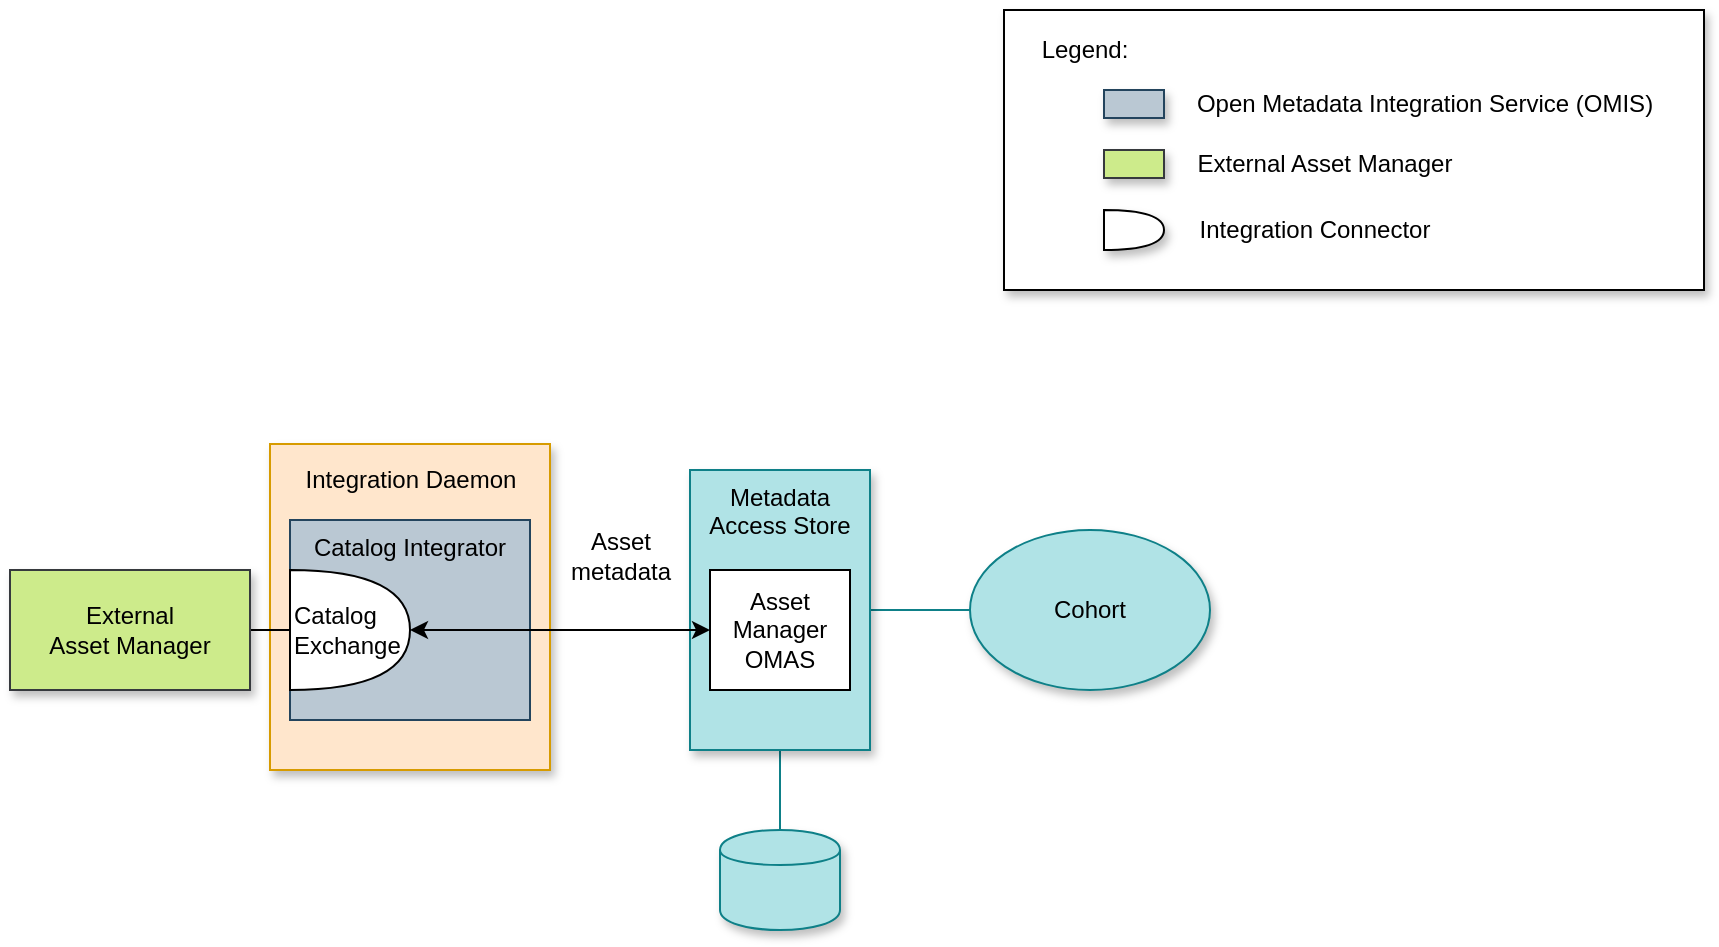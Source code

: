 <mxfile version="16.1.2" type="device" pages="3"><diagram id="61qIgH9j_YCF5ab5wzfO" name="external-asset-manager"><mxGraphModel dx="1106" dy="773" grid="1" gridSize="10" guides="1" tooltips="1" connect="1" arrows="1" fold="1" page="1" pageScale="1" pageWidth="827" pageHeight="1169" math="0" shadow="0"><root><mxCell id="2-bj7Pg8ZbFXH1XQRGiE-0"/><mxCell id="2-bj7Pg8ZbFXH1XQRGiE-1" parent="2-bj7Pg8ZbFXH1XQRGiE-0"/><mxCell id="2-bj7Pg8ZbFXH1XQRGiE-78" value="" style="rounded=0;whiteSpace=wrap;html=1;align=right;shadow=1;" vertex="1" parent="2-bj7Pg8ZbFXH1XQRGiE-1"><mxGeometry x="597" y="310" width="350" height="140" as="geometry"/></mxCell><mxCell id="2-bj7Pg8ZbFXH1XQRGiE-79" value="Cohort" style="ellipse;whiteSpace=wrap;html=1;fillColor=#b0e3e6;strokeColor=#0e8088;shadow=1;" vertex="1" parent="2-bj7Pg8ZbFXH1XQRGiE-1"><mxGeometry x="580" y="570" width="120" height="80" as="geometry"/></mxCell><mxCell id="2-bj7Pg8ZbFXH1XQRGiE-82" style="edgeStyle=orthogonalEdgeStyle;rounded=0;orthogonalLoop=1;jettySize=auto;html=1;exitX=0.5;exitY=0;exitDx=0;exitDy=0;entryX=0.5;entryY=1;entryDx=0;entryDy=0;endArrow=none;endFill=0;fillColor=#b0e3e6;strokeColor=#0e8088;" edge="1" parent="2-bj7Pg8ZbFXH1XQRGiE-1" source="2-bj7Pg8ZbFXH1XQRGiE-83" target="2-bj7Pg8ZbFXH1XQRGiE-85"><mxGeometry relative="1" as="geometry"/></mxCell><mxCell id="2-bj7Pg8ZbFXH1XQRGiE-83" value="" style="shape=cylinder;whiteSpace=wrap;html=1;boundedLbl=1;backgroundOutline=1;fillColor=#b0e3e6;strokeColor=#0e8088;shadow=1;" vertex="1" parent="2-bj7Pg8ZbFXH1XQRGiE-1"><mxGeometry x="455" y="720" width="60" height="50" as="geometry"/></mxCell><mxCell id="2-bj7Pg8ZbFXH1XQRGiE-84" style="edgeStyle=none;rounded=0;orthogonalLoop=1;jettySize=auto;html=1;exitX=1;exitY=0.5;exitDx=0;exitDy=0;entryX=0;entryY=0.5;entryDx=0;entryDy=0;endArrow=none;endFill=0;fillColor=#b0e3e6;strokeColor=#0e8088;" edge="1" parent="2-bj7Pg8ZbFXH1XQRGiE-1" source="2-bj7Pg8ZbFXH1XQRGiE-85" target="2-bj7Pg8ZbFXH1XQRGiE-79"><mxGeometry relative="1" as="geometry"/></mxCell><mxCell id="2-bj7Pg8ZbFXH1XQRGiE-85" value="Metadata Access Store" style="rounded=0;whiteSpace=wrap;html=1;verticalAlign=top;fillColor=#b0e3e6;strokeColor=#0e8088;shadow=1;" vertex="1" parent="2-bj7Pg8ZbFXH1XQRGiE-1"><mxGeometry x="440" y="540" width="90" height="140" as="geometry"/></mxCell><mxCell id="2-bj7Pg8ZbFXH1XQRGiE-86" value="Asset&lt;br&gt;Manager&lt;br&gt;OMAS" style="rounded=0;whiteSpace=wrap;html=1;" vertex="1" parent="2-bj7Pg8ZbFXH1XQRGiE-1"><mxGeometry x="450" y="590" width="70" height="60" as="geometry"/></mxCell><mxCell id="2-bj7Pg8ZbFXH1XQRGiE-87" value="" style="rounded=0;whiteSpace=wrap;html=1;fillColor=#ffe6cc;strokeColor=#d79b00;shadow=1;" vertex="1" parent="2-bj7Pg8ZbFXH1XQRGiE-1"><mxGeometry x="230" y="527" width="140" height="163" as="geometry"/></mxCell><mxCell id="2-bj7Pg8ZbFXH1XQRGiE-88" style="edgeStyle=none;rounded=0;orthogonalLoop=1;jettySize=auto;html=1;entryX=0;entryY=0.5;entryDx=0;entryDy=0;entryPerimeter=0;endArrow=none;endFill=0;" edge="1" parent="2-bj7Pg8ZbFXH1XQRGiE-1" source="2-bj7Pg8ZbFXH1XQRGiE-89" target="2-bj7Pg8ZbFXH1XQRGiE-92"><mxGeometry relative="1" as="geometry"/></mxCell><mxCell id="2-bj7Pg8ZbFXH1XQRGiE-89" value="External&lt;br&gt;Asset Manager" style="rounded=0;whiteSpace=wrap;html=1;fillColor=#cdeb8b;strokeColor=#36393d;shadow=1;" vertex="1" parent="2-bj7Pg8ZbFXH1XQRGiE-1"><mxGeometry x="100" y="590" width="120" height="60" as="geometry"/></mxCell><mxCell id="2-bj7Pg8ZbFXH1XQRGiE-90" value="Catalog Integrator" style="rounded=0;whiteSpace=wrap;html=1;verticalAlign=top;fillColor=#bac8d3;strokeColor=#23445d;" vertex="1" parent="2-bj7Pg8ZbFXH1XQRGiE-1"><mxGeometry x="240" y="565" width="120" height="100" as="geometry"/></mxCell><mxCell id="2-bj7Pg8ZbFXH1XQRGiE-91" style="edgeStyle=orthogonalEdgeStyle;rounded=0;orthogonalLoop=1;jettySize=auto;html=1;exitX=1;exitY=0.5;exitDx=0;exitDy=0;exitPerimeter=0;entryX=0;entryY=0.5;entryDx=0;entryDy=0;endArrow=classic;endFill=1;startArrow=classic;startFill=1;" edge="1" parent="2-bj7Pg8ZbFXH1XQRGiE-1" source="2-bj7Pg8ZbFXH1XQRGiE-92" target="2-bj7Pg8ZbFXH1XQRGiE-86"><mxGeometry relative="1" as="geometry"><mxPoint x="450" y="603" as="targetPoint"/></mxGeometry></mxCell><mxCell id="2-bj7Pg8ZbFXH1XQRGiE-92" value="Catalog&lt;br&gt;Exchange" style="shape=or;whiteSpace=wrap;html=1;align=left;" vertex="1" parent="2-bj7Pg8ZbFXH1XQRGiE-1"><mxGeometry x="240" y="590" width="60" height="60" as="geometry"/></mxCell><mxCell id="2-bj7Pg8ZbFXH1XQRGiE-93" value="Asset&lt;br&gt;metadata" style="text;html=1;align=center;verticalAlign=middle;resizable=0;points=[];;autosize=1;" vertex="1" parent="2-bj7Pg8ZbFXH1XQRGiE-1"><mxGeometry x="370" y="568" width="70" height="30" as="geometry"/></mxCell><mxCell id="2-bj7Pg8ZbFXH1XQRGiE-95" value="Integration Daemon" style="text;html=1;align=center;verticalAlign=middle;resizable=0;points=[];;autosize=1;" vertex="1" parent="2-bj7Pg8ZbFXH1XQRGiE-1"><mxGeometry x="240" y="535" width="120" height="20" as="geometry"/></mxCell><mxCell id="2-bj7Pg8ZbFXH1XQRGiE-102" value="" style="shape=or;whiteSpace=wrap;html=1;align=left;shadow=1;" vertex="1" parent="2-bj7Pg8ZbFXH1XQRGiE-1"><mxGeometry x="647" y="410" width="30" height="20" as="geometry"/></mxCell><mxCell id="2-bj7Pg8ZbFXH1XQRGiE-103" value="Integration Connector" style="text;html=1;align=center;verticalAlign=middle;resizable=0;points=[];autosize=1;shadow=1;" vertex="1" parent="2-bj7Pg8ZbFXH1XQRGiE-1"><mxGeometry x="687" y="410" width="130" height="20" as="geometry"/></mxCell><mxCell id="2-bj7Pg8ZbFXH1XQRGiE-104" value="" style="rounded=0;whiteSpace=wrap;html=1;fillColor=#cdeb8b;strokeColor=#36393d;shadow=1;" vertex="1" parent="2-bj7Pg8ZbFXH1XQRGiE-1"><mxGeometry x="647" y="380" width="30" height="14" as="geometry"/></mxCell><mxCell id="2-bj7Pg8ZbFXH1XQRGiE-105" value="External Asset Manager" style="text;html=1;align=center;verticalAlign=middle;resizable=0;points=[];autosize=1;shadow=1;" vertex="1" parent="2-bj7Pg8ZbFXH1XQRGiE-1"><mxGeometry x="687" y="377" width="140" height="20" as="geometry"/></mxCell><mxCell id="2-bj7Pg8ZbFXH1XQRGiE-106" value="" style="rounded=0;whiteSpace=wrap;html=1;verticalAlign=top;fillColor=#bac8d3;strokeColor=#23445d;shadow=1;" vertex="1" parent="2-bj7Pg8ZbFXH1XQRGiE-1"><mxGeometry x="647" y="350" width="30" height="14" as="geometry"/></mxCell><mxCell id="2-bj7Pg8ZbFXH1XQRGiE-107" value="Open Metadata Integration Service (OMIS)" style="text;html=1;align=center;verticalAlign=middle;resizable=0;points=[];autosize=1;shadow=1;" vertex="1" parent="2-bj7Pg8ZbFXH1XQRGiE-1"><mxGeometry x="687" y="347" width="240" height="20" as="geometry"/></mxCell><mxCell id="2-bj7Pg8ZbFXH1XQRGiE-108" value="Legend:" style="text;html=1;align=center;verticalAlign=middle;resizable=0;points=[];autosize=1;shadow=1;" vertex="1" parent="2-bj7Pg8ZbFXH1XQRGiE-1"><mxGeometry x="607" y="320" width="60" height="20" as="geometry"/></mxCell></root></mxGraphModel></diagram><diagram id="NTIzl_c-cw8g8w2PrIPx" name="one-to-many-mapping"><mxGraphModel dx="1106" dy="773" grid="1" gridSize="10" guides="1" tooltips="1" connect="1" arrows="1" fold="1" page="1" pageScale="1" pageWidth="827" pageHeight="1169" math="0" shadow="0"><root><mxCell id="0"/><mxCell id="1" parent="0"/><mxCell id="3WAn5p7mUv7_2XP0ayZY-3" value="" style="ellipse;shape=cloud;whiteSpace=wrap;html=1;align=left;verticalAlign=top;fillColor=#d5e8d4;strokeColor=#82b366;shadow=1;" parent="1" vertex="1"><mxGeometry x="9" y="95" width="330" height="280" as="geometry"/></mxCell><mxCell id="3WAn5p7mUv7_2XP0ayZY-1" value="Database" style="rounded=0;whiteSpace=wrap;html=1;fontStyle=1" parent="1" vertex="1"><mxGeometry x="89" y="175" width="120" height="20" as="geometry"/></mxCell><mxCell id="3WAn5p7mUv7_2XP0ayZY-8" style="edgeStyle=orthogonalEdgeStyle;rounded=0;orthogonalLoop=1;jettySize=auto;html=1;exitX=0.25;exitY=1;exitDx=0;exitDy=0;entryX=0;entryY=0.5;entryDx=0;entryDy=0;" parent="1" source="3WAn5p7mUv7_2XP0ayZY-2" target="3WAn5p7mUv7_2XP0ayZY-7" edge="1"><mxGeometry relative="1" as="geometry"/></mxCell><mxCell id="3WAn5p7mUv7_2XP0ayZY-2" value="id: 123&lt;br&gt;name : database1&lt;br&gt;abbreviation : db1" style="rounded=0;whiteSpace=wrap;html=1;align=left;" parent="1" vertex="1"><mxGeometry x="89" y="195" width="120" height="50" as="geometry"/></mxCell><mxCell id="3WAn5p7mUv7_2XP0ayZY-4" value="AssetManager" style="rounded=0;whiteSpace=wrap;html=1;align=center;fontStyle=1;fillColor=#fff2cc;strokeColor=#d6b656;" parent="1" vertex="1"><mxGeometry x="489" y="125" width="140" height="20" as="geometry"/></mxCell><mxCell id="3WAn5p7mUv7_2XP0ayZY-11" style="edgeStyle=orthogonalEdgeStyle;rounded=0;orthogonalLoop=1;jettySize=auto;html=1;entryX=0.75;entryY=0;entryDx=0;entryDy=0;endArrow=none;endFill=0;fillColor=#fff2cc;strokeColor=#d6b656;" parent="1" source="3WAn5p7mUv7_2XP0ayZY-5" target="3WAn5p7mUv7_2XP0ayZY-9" edge="1"><mxGeometry relative="1" as="geometry"/></mxCell><mxCell id="3WAn5p7mUv7_2XP0ayZY-5" value="myCatalog" style="rounded=0;whiteSpace=wrap;html=1;align=center;fillColor=#fff2cc;strokeColor=#d6b656;" parent="1" vertex="1"><mxGeometry x="489" y="145" width="140" height="60" as="geometry"/></mxCell><mxCell id="3WAn5p7mUv7_2XP0ayZY-6" value="Table" style="rounded=0;whiteSpace=wrap;html=1;fontStyle=1" parent="1" vertex="1"><mxGeometry x="149" y="255" width="120" height="20" as="geometry"/></mxCell><mxCell id="3WAn5p7mUv7_2XP0ayZY-7" value="id: 456&lt;br&gt;name : db1:table1" style="rounded=0;whiteSpace=wrap;html=1;align=left;" parent="1" vertex="1"><mxGeometry x="149" y="275" width="120" height="40" as="geometry"/></mxCell><mxCell id="3WAn5p7mUv7_2XP0ayZY-9" value="ExternalIdentifier" style="rounded=0;whiteSpace=wrap;html=1;align=center;fontStyle=1;fillColor=#fff2cc;strokeColor=#d6b656;" parent="1" vertex="1"><mxGeometry x="429" y="255" width="120" height="20" as="geometry"/></mxCell><mxCell id="3i_hyOnJd9itfyXoSEDO-1" style="edgeStyle=orthogonalEdgeStyle;rounded=0;orthogonalLoop=1;jettySize=auto;html=1;exitX=0.75;exitY=1;exitDx=0;exitDy=0;fillColor=#fff2cc;strokeColor=#d6b656;endArrow=none;endFill=0;entryX=0.5;entryY=0;entryDx=0;entryDy=0;" parent="1" source="3WAn5p7mUv7_2XP0ayZY-10" target="3WAn5p7mUv7_2XP0ayZY-18" edge="1"><mxGeometry relative="1" as="geometry"><Array as="points"><mxPoint x="519" y="355"/><mxPoint x="605" y="355"/></Array></mxGeometry></mxCell><mxCell id="3i_hyOnJd9itfyXoSEDO-2" style="edgeStyle=orthogonalEdgeStyle;rounded=0;orthogonalLoop=1;jettySize=auto;html=1;exitX=0.25;exitY=1;exitDx=0;exitDy=0;endArrow=none;endFill=0;fillColor=#fff2cc;strokeColor=#d6b656;entryX=0.75;entryY=0;entryDx=0;entryDy=0;" parent="1" source="3WAn5p7mUv7_2XP0ayZY-10" target="3i_hyOnJd9itfyXoSEDO-3" edge="1"><mxGeometry relative="1" as="geometry"><mxPoint x="299" y="405" as="targetPoint"/><Array as="points"><mxPoint x="459" y="345"/><mxPoint x="327" y="345"/></Array></mxGeometry></mxCell><mxCell id="3WAn5p7mUv7_2XP0ayZY-10" value="123" style="rounded=0;whiteSpace=wrap;html=1;align=center;fillColor=#fff2cc;strokeColor=#d6b656;" parent="1" vertex="1"><mxGeometry x="429" y="275" width="120" height="40" as="geometry"/></mxCell><mxCell id="3WAn5p7mUv7_2XP0ayZY-12" style="edgeStyle=orthogonalEdgeStyle;rounded=0;orthogonalLoop=1;jettySize=auto;html=1;exitX=0.5;exitY=1;exitDx=0;exitDy=0;entryX=0.25;entryY=0;entryDx=0;entryDy=0;endArrow=none;endFill=0;fillColor=#fff2cc;strokeColor=#d6b656;" parent="1" source="3WAn5p7mUv7_2XP0ayZY-5" target="3WAn5p7mUv7_2XP0ayZY-13" edge="1"><mxGeometry relative="1" as="geometry"><mxPoint x="659" y="205" as="sourcePoint"/></mxGeometry></mxCell><mxCell id="3WAn5p7mUv7_2XP0ayZY-13" value="ExternalIdentifier" style="rounded=0;whiteSpace=wrap;html=1;align=center;fontStyle=1;fillColor=#fff2cc;strokeColor=#d6b656;" parent="1" vertex="1"><mxGeometry x="569" y="255" width="120" height="20" as="geometry"/></mxCell><mxCell id="3WAn5p7mUv7_2XP0ayZY-23" style="edgeStyle=orthogonalEdgeStyle;rounded=0;orthogonalLoop=1;jettySize=auto;html=1;exitX=0.75;exitY=1;exitDx=0;exitDy=0;entryX=0.5;entryY=0;entryDx=0;entryDy=0;endArrow=none;endFill=0;fillColor=#fff2cc;strokeColor=#d6b656;" parent="1" source="3WAn5p7mUv7_2XP0ayZY-14" target="3WAn5p7mUv7_2XP0ayZY-21" edge="1"><mxGeometry relative="1" as="geometry"/></mxCell><mxCell id="3WAn5p7mUv7_2XP0ayZY-14" value="456" style="rounded=0;whiteSpace=wrap;html=1;align=center;fillColor=#fff2cc;strokeColor=#d6b656;" parent="1" vertex="1"><mxGeometry x="569" y="275" width="120" height="40" as="geometry"/></mxCell><mxCell id="3WAn5p7mUv7_2XP0ayZY-20" style="edgeStyle=orthogonalEdgeStyle;rounded=0;orthogonalLoop=1;jettySize=auto;html=1;exitX=0.5;exitY=0;exitDx=0;exitDy=0;entryX=0.5;entryY=1;entryDx=0;entryDy=0;endArrow=none;endFill=0;fillColor=#fff2cc;strokeColor=#d6b656;" parent="1" source="3WAn5p7mUv7_2XP0ayZY-15" target="3WAn5p7mUv7_2XP0ayZY-10" edge="1"><mxGeometry relative="1" as="geometry"><Array as="points"><mxPoint x="489" y="415"/></Array></mxGeometry></mxCell><mxCell id="3WAn5p7mUv7_2XP0ayZY-15" value="DeployedDatabaseSchema" style="rounded=0;whiteSpace=wrap;html=1;fontStyle=1;fillColor=#dae8fc;strokeColor=#6c8ebf;" parent="1" vertex="1"><mxGeometry x="406" y="415" width="170" height="20" as="geometry"/></mxCell><mxCell id="3WAn5p7mUv7_2XP0ayZY-16" style="edgeStyle=orthogonalEdgeStyle;rounded=0;orthogonalLoop=1;jettySize=auto;html=1;exitX=0.25;exitY=1;exitDx=0;exitDy=0;entryX=0;entryY=0.5;entryDx=0;entryDy=0;endArrow=none;endFill=0;fillColor=#e1d5e7;strokeColor=#9673a6;" parent="1" source="3WAn5p7mUv7_2XP0ayZY-17" target="3WAn5p7mUv7_2XP0ayZY-19" edge="1"><mxGeometry relative="1" as="geometry"/></mxCell><mxCell id="3i_hyOnJd9itfyXoSEDO-5" style="edgeStyle=orthogonalEdgeStyle;rounded=0;orthogonalLoop=1;jettySize=auto;html=1;exitX=0;exitY=0.5;exitDx=0;exitDy=0;entryX=1;entryY=0.5;entryDx=0;entryDy=0;endArrow=none;endFill=0;fillColor=#dae8fc;strokeColor=#6c8ebf;" parent="1" source="3WAn5p7mUv7_2XP0ayZY-17" target="3i_hyOnJd9itfyXoSEDO-4" edge="1"><mxGeometry relative="1" as="geometry"/></mxCell><mxCell id="3WAn5p7mUv7_2XP0ayZY-17" value="guid: 07275&lt;br&gt;qualifiedName : database1" style="rounded=0;whiteSpace=wrap;html=1;align=left;fillColor=#dae8fc;strokeColor=#6c8ebf;" parent="1" vertex="1"><mxGeometry x="406" y="435" width="170" height="50" as="geometry"/></mxCell><mxCell id="3WAn5p7mUv7_2XP0ayZY-18" value="RelationalDBSchemaType" style="rounded=0;whiteSpace=wrap;html=1;fontStyle=1;fillColor=#e1d5e7;strokeColor=#9673a6;" parent="1" vertex="1"><mxGeometry x="489" y="503" width="200" height="20" as="geometry"/></mxCell><mxCell id="3WAn5p7mUv7_2XP0ayZY-25" style="edgeStyle=orthogonalEdgeStyle;rounded=0;orthogonalLoop=1;jettySize=auto;html=1;exitX=1;exitY=0.5;exitDx=0;exitDy=0;entryX=0.5;entryY=1;entryDx=0;entryDy=0;endArrow=none;endFill=0;fillColor=#e1d5e7;strokeColor=#9673a6;" parent="1" source="3WAn5p7mUv7_2XP0ayZY-19" target="3WAn5p7mUv7_2XP0ayZY-22" edge="1"><mxGeometry relative="1" as="geometry"/></mxCell><mxCell id="3WAn5p7mUv7_2XP0ayZY-19" value="guid: 409088&lt;br&gt;qualifiedName : db1:schemaType" style="rounded=0;whiteSpace=wrap;html=1;align=left;fillColor=#e1d5e7;strokeColor=#9673a6;" parent="1" vertex="1"><mxGeometry x="489" y="523" width="200" height="50" as="geometry"/></mxCell><mxCell id="3WAn5p7mUv7_2XP0ayZY-21" value="RelationalTable" style="rounded=0;whiteSpace=wrap;html=1;fontStyle=1;fillColor=#e1d5e7;strokeColor=#9673a6;" parent="1" vertex="1"><mxGeometry x="629" y="415" width="190" height="20" as="geometry"/></mxCell><mxCell id="3WAn5p7mUv7_2XP0ayZY-22" value="guid: 203480&lt;br&gt;qualifiedName : database1:table1" style="rounded=0;whiteSpace=wrap;html=1;align=left;fillColor=#e1d5e7;strokeColor=#9673a6;" parent="1" vertex="1"><mxGeometry x="629" y="435" width="190" height="50" as="geometry"/></mxCell><mxCell id="3WAn5p7mUv7_2XP0ayZY-27" value="&lt;b&gt;Open metadata&lt;/b&gt;" style="text;html=1;align=center;verticalAlign=middle;resizable=0;points=[];autosize=1;" parent="1" vertex="1"><mxGeometry x="389" y="85" width="100" height="20" as="geometry"/></mxCell><mxCell id="3WAn5p7mUv7_2XP0ayZY-28" value="&lt;font face=&quot;helvetica&quot;&gt;&lt;b&gt;myCatalog&lt;/b&gt;&lt;/font&gt;" style="text;whiteSpace=wrap;html=1;" parent="1" vertex="1"><mxGeometry x="119" y="135" width="70" height="30" as="geometry"/></mxCell><mxCell id="3WAn5p7mUv7_2XP0ayZY-29" value="&lt;meta charset=&quot;utf-8&quot;&gt;&lt;b style=&quot;color: rgb(0, 0, 0); font-family: helvetica; font-size: 12px; font-style: normal; letter-spacing: normal; text-align: left; text-indent: 0px; text-transform: none; word-spacing: 0px; background-color: rgb(248, 249, 250);&quot;&gt;External Asset Manager: myCatalog&lt;/b&gt;" style="text;whiteSpace=wrap;html=1;" parent="1" vertex="1"><mxGeometry x="39" y="80" width="230" height="30" as="geometry"/></mxCell><mxCell id="3i_hyOnJd9itfyXoSEDO-3" value="GlossaryTerm" style="rounded=0;whiteSpace=wrap;html=1;fontStyle=1;fillColor=#b0e3e6;strokeColor=#0e8088;" parent="1" vertex="1"><mxGeometry x="139" y="415" width="230" height="20" as="geometry"/></mxCell><mxCell id="3i_hyOnJd9itfyXoSEDO-4" value="guid: 04920&lt;br&gt;qualifiedName : database1_supplement&lt;br&gt;abbreviation : db1" style="rounded=0;whiteSpace=wrap;html=1;align=left;fillColor=#b0e3e6;strokeColor=#0e8088;" parent="1" vertex="1"><mxGeometry x="139" y="435" width="230" height="50" as="geometry"/></mxCell></root></mxGraphModel></diagram><diagram name="many-to-one-mapping" id="N9-D2jFjG4wgA56Eu8Rx"><mxGraphModel dx="1106" dy="773" grid="1" gridSize="10" guides="1" tooltips="1" connect="1" arrows="1" fold="1" page="1" pageScale="1" pageWidth="827" pageHeight="1169" math="0" shadow="0"><root><mxCell id="tRr8dpZXgAs2R_YEJDFq-0"/><mxCell id="tRr8dpZXgAs2R_YEJDFq-1" parent="tRr8dpZXgAs2R_YEJDFq-0"/><mxCell id="tRr8dpZXgAs2R_YEJDFq-2" value="" style="ellipse;shape=cloud;whiteSpace=wrap;html=1;align=left;verticalAlign=top;fillColor=#d5e8d4;strokeColor=#82b366;shadow=1;" parent="tRr8dpZXgAs2R_YEJDFq-1" vertex="1"><mxGeometry x="40" y="90" width="330" height="280" as="geometry"/></mxCell><mxCell id="tRr8dpZXgAs2R_YEJDFq-3" value="BusinessTerm" style="rounded=0;whiteSpace=wrap;html=1;fontStyle=1" parent="tRr8dpZXgAs2R_YEJDFq-1" vertex="1"><mxGeometry x="120" y="170" width="140" height="20" as="geometry"/></mxCell><mxCell id="tRr8dpZXgAs2R_YEJDFq-4" style="edgeStyle=orthogonalEdgeStyle;rounded=0;orthogonalLoop=1;jettySize=auto;html=1;exitX=0.25;exitY=1;exitDx=0;exitDy=0;entryX=0;entryY=0.5;entryDx=0;entryDy=0;" parent="tRr8dpZXgAs2R_YEJDFq-1" source="tRr8dpZXgAs2R_YEJDFq-5" target="tRr8dpZXgAs2R_YEJDFq-10" edge="1"><mxGeometry relative="1" as="geometry"/></mxCell><mxCell id="tRr8dpZXgAs2R_YEJDFq-5" value="id: gt1&lt;br&gt;name : car manufacturer" style="rounded=0;whiteSpace=wrap;html=1;align=left;" parent="tRr8dpZXgAs2R_YEJDFq-1" vertex="1"><mxGeometry x="120" y="190" width="140" height="40" as="geometry"/></mxCell><mxCell id="tRr8dpZXgAs2R_YEJDFq-6" value="AssetManager" style="rounded=0;whiteSpace=wrap;html=1;align=center;fontStyle=1;fillColor=#fff2cc;strokeColor=#d6b656;" parent="tRr8dpZXgAs2R_YEJDFq-1" vertex="1"><mxGeometry x="520" y="120" width="140" height="20" as="geometry"/></mxCell><mxCell id="tRr8dpZXgAs2R_YEJDFq-7" style="edgeStyle=orthogonalEdgeStyle;rounded=0;orthogonalLoop=1;jettySize=auto;html=1;entryX=0.75;entryY=0;entryDx=0;entryDy=0;endArrow=none;endFill=0;fillColor=#fff2cc;strokeColor=#d6b656;" parent="tRr8dpZXgAs2R_YEJDFq-1" source="tRr8dpZXgAs2R_YEJDFq-8" target="tRr8dpZXgAs2R_YEJDFq-11" edge="1"><mxGeometry relative="1" as="geometry"><Array as="points"><mxPoint x="590" y="225"/><mxPoint x="520" y="225"/><mxPoint x="520" y="250"/></Array></mxGeometry></mxCell><mxCell id="tRr8dpZXgAs2R_YEJDFq-8" value="myCatalog" style="rounded=0;whiteSpace=wrap;html=1;align=center;fillColor=#fff2cc;strokeColor=#d6b656;" parent="tRr8dpZXgAs2R_YEJDFq-1" vertex="1"><mxGeometry x="520" y="140" width="140" height="60" as="geometry"/></mxCell><mxCell id="tRr8dpZXgAs2R_YEJDFq-9" value="Example" style="rounded=0;whiteSpace=wrap;html=1;fontStyle=1" parent="tRr8dpZXgAs2R_YEJDFq-1" vertex="1"><mxGeometry x="180" y="250" width="120" height="20" as="geometry"/></mxCell><mxCell id="tRr8dpZXgAs2R_YEJDFq-10" value="id : ex6&lt;br&gt;name : Volvo&amp;nbsp;" style="rounded=0;whiteSpace=wrap;html=1;align=left;" parent="tRr8dpZXgAs2R_YEJDFq-1" vertex="1"><mxGeometry x="180" y="270" width="120" height="40" as="geometry"/></mxCell><mxCell id="tRr8dpZXgAs2R_YEJDFq-11" value="ExternalIdentifier" style="rounded=0;whiteSpace=wrap;html=1;align=center;fontStyle=1;fillColor=#fff2cc;strokeColor=#d6b656;" parent="tRr8dpZXgAs2R_YEJDFq-1" vertex="1"><mxGeometry x="460" y="250" width="120" height="20" as="geometry"/></mxCell><mxCell id="tRr8dpZXgAs2R_YEJDFq-14" value="gt1" style="rounded=0;whiteSpace=wrap;html=1;align=center;fillColor=#fff2cc;strokeColor=#d6b656;" parent="tRr8dpZXgAs2R_YEJDFq-1" vertex="1"><mxGeometry x="460" y="270" width="120" height="40" as="geometry"/></mxCell><mxCell id="tRr8dpZXgAs2R_YEJDFq-15" style="edgeStyle=orthogonalEdgeStyle;rounded=0;orthogonalLoop=1;jettySize=auto;html=1;exitX=0.5;exitY=1;exitDx=0;exitDy=0;entryX=0.25;entryY=0;entryDx=0;entryDy=0;endArrow=none;endFill=0;fillColor=#fff2cc;strokeColor=#d6b656;" parent="tRr8dpZXgAs2R_YEJDFq-1" source="tRr8dpZXgAs2R_YEJDFq-8" target="tRr8dpZXgAs2R_YEJDFq-16" edge="1"><mxGeometry relative="1" as="geometry"><mxPoint x="690" y="200" as="sourcePoint"/><Array as="points"><mxPoint x="590" y="225"/><mxPoint x="660" y="225"/><mxPoint x="660" y="250"/></Array></mxGeometry></mxCell><mxCell id="tRr8dpZXgAs2R_YEJDFq-16" value="ExternalIdentifier" style="rounded=0;whiteSpace=wrap;html=1;align=center;fontStyle=1;fillColor=#fff2cc;strokeColor=#d6b656;" parent="tRr8dpZXgAs2R_YEJDFq-1" vertex="1"><mxGeometry x="600" y="250" width="120" height="20" as="geometry"/></mxCell><mxCell id="tRr8dpZXgAs2R_YEJDFq-18" value="ex6" style="rounded=0;whiteSpace=wrap;html=1;align=center;fillColor=#fff2cc;strokeColor=#d6b656;" parent="tRr8dpZXgAs2R_YEJDFq-1" vertex="1"><mxGeometry x="600" y="270" width="120" height="40" as="geometry"/></mxCell><mxCell id="tRr8dpZXgAs2R_YEJDFq-29" value="&lt;b&gt;Open metadata&lt;/b&gt;" style="text;html=1;align=center;verticalAlign=middle;resizable=0;points=[];autosize=1;" parent="tRr8dpZXgAs2R_YEJDFq-1" vertex="1"><mxGeometry x="420" y="80" width="100" height="20" as="geometry"/></mxCell><mxCell id="tRr8dpZXgAs2R_YEJDFq-30" value="&lt;font face=&quot;helvetica&quot;&gt;&lt;b&gt;myCatalog&lt;/b&gt;&lt;/font&gt;" style="text;whiteSpace=wrap;html=1;" parent="tRr8dpZXgAs2R_YEJDFq-1" vertex="1"><mxGeometry x="150" y="130" width="70" height="30" as="geometry"/></mxCell><mxCell id="tRr8dpZXgAs2R_YEJDFq-31" value="&lt;meta charset=&quot;utf-8&quot;&gt;&lt;b style=&quot;color: rgb(0, 0, 0); font-family: helvetica; font-size: 12px; font-style: normal; letter-spacing: normal; text-align: left; text-indent: 0px; text-transform: none; word-spacing: 0px; background-color: rgb(248, 249, 250);&quot;&gt;External Asset Manager: myCatalog&lt;/b&gt;" style="text;whiteSpace=wrap;html=1;" parent="tRr8dpZXgAs2R_YEJDFq-1" vertex="1"><mxGeometry x="70" y="75" width="230" height="30" as="geometry"/></mxCell><mxCell id="tRr8dpZXgAs2R_YEJDFq-35" style="edgeStyle=orthogonalEdgeStyle;rounded=0;orthogonalLoop=1;jettySize=auto;html=1;entryX=0.5;entryY=1;entryDx=0;entryDy=0;endArrow=none;endFill=0;fillColor=#fff2cc;strokeColor=#d6b656;" parent="tRr8dpZXgAs2R_YEJDFq-1" source="tRr8dpZXgAs2R_YEJDFq-32" target="tRr8dpZXgAs2R_YEJDFq-14" edge="1"><mxGeometry relative="1" as="geometry"/></mxCell><mxCell id="tRr8dpZXgAs2R_YEJDFq-36" style="edgeStyle=orthogonalEdgeStyle;rounded=0;orthogonalLoop=1;jettySize=auto;html=1;entryX=0.5;entryY=1;entryDx=0;entryDy=0;endArrow=none;endFill=0;fillColor=#fff2cc;strokeColor=#d6b656;" parent="tRr8dpZXgAs2R_YEJDFq-1" source="tRr8dpZXgAs2R_YEJDFq-32" target="tRr8dpZXgAs2R_YEJDFq-18" edge="1"><mxGeometry relative="1" as="geometry"/></mxCell><mxCell id="tRr8dpZXgAs2R_YEJDFq-32" value="GlossaryTerm" style="rounded=0;whiteSpace=wrap;html=1;fontStyle=1;fillColor=#b0e3e6;strokeColor=#0e8088;" parent="tRr8dpZXgAs2R_YEJDFq-1" vertex="1"><mxGeometry x="455" y="380" width="270" height="20" as="geometry"/></mxCell><mxCell id="tRr8dpZXgAs2R_YEJDFq-33" value="guid: 98400&lt;br&gt;qualifiedName : car_manufacturer30307777&lt;br&gt;displayName : car manufacturer&lt;br&gt;example : Volvo" style="rounded=0;whiteSpace=wrap;html=1;align=left;fillColor=#b0e3e6;strokeColor=#0e8088;" parent="tRr8dpZXgAs2R_YEJDFq-1" vertex="1"><mxGeometry x="455" y="400" width="270" height="70" as="geometry"/></mxCell></root></mxGraphModel></diagram></mxfile>